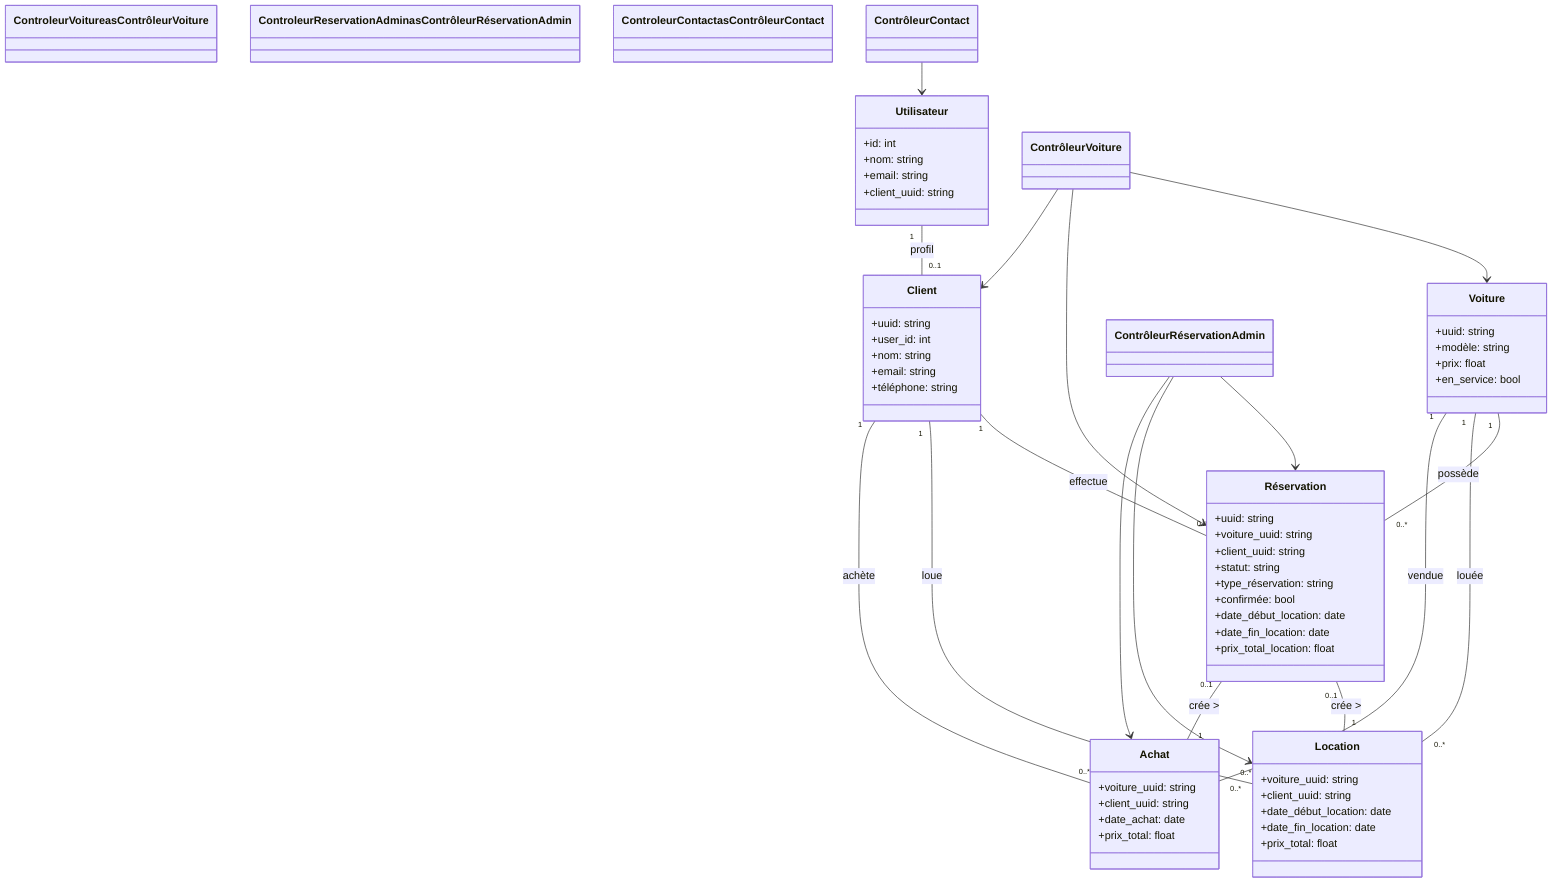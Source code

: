 classDiagram
    class Voiture {
        +uuid: string
        +modèle: string
        +prix: float
        +en_service: bool
    }
    class Client {
        +uuid: string
        +user_id: int
        +nom: string
        +email: string
        +téléphone: string
    }
    class Réservation {
        +uuid: string
        +voiture_uuid: string
        +client_uuid: string
        +statut: string
        +type_réservation: string
        +confirmée: bool
        +date_début_location: date
        +date_fin_location: date
        +prix_total_location: float
    }
    class Location {
        +voiture_uuid: string
        +client_uuid: string
        +date_début_location: date
        +date_fin_location: date
        +prix_total: float
    }
    class Achat {
        +voiture_uuid: string
        +client_uuid: string
        +date_achat: date
        +prix_total: float
    }
    class Utilisateur {
        +id: int
        +nom: string
        +email: string
        +client_uuid: string
    }

    Voiture "1" -- "0..*" Réservation : possède
    Client "1" -- "0..*" Réservation : effectue
    Réservation "0..1" -- "1" Location : crée >
    Réservation "0..1" -- "1" Achat : crée >
    Utilisateur "1" -- "0..1" Client : profil
    Voiture "1" -- "0..*" Location : louée
    Voiture "1" -- "0..*" Achat : vendue
    Client "1" -- "0..*" Location : loue
    Client "1" -- "0..*" Achat : achète

    class ControleurVoiture as ContrôleurVoiture
    class ControleurReservationAdmin as ContrôleurRéservationAdmin
    class ControleurContact as ContrôleurContact

    ContrôleurVoiture --> Voiture
    ContrôleurVoiture --> Réservation
    ContrôleurVoiture --> Client
    ContrôleurRéservationAdmin --> Réservation
    ContrôleurRéservationAdmin --> Location
    ContrôleurRéservationAdmin --> Achat
    ContrôleurContact --> Utilisateur